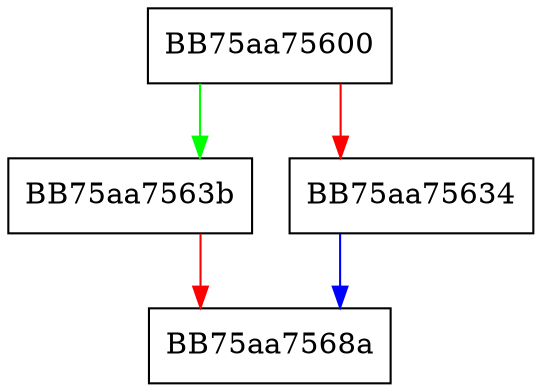 digraph scan_rpf_dmg {
  node [shape="box"];
  graph [splines=ortho];
  BB75aa75600 -> BB75aa7563b [color="green"];
  BB75aa75600 -> BB75aa75634 [color="red"];
  BB75aa75634 -> BB75aa7568a [color="blue"];
  BB75aa7563b -> BB75aa7568a [color="red"];
}